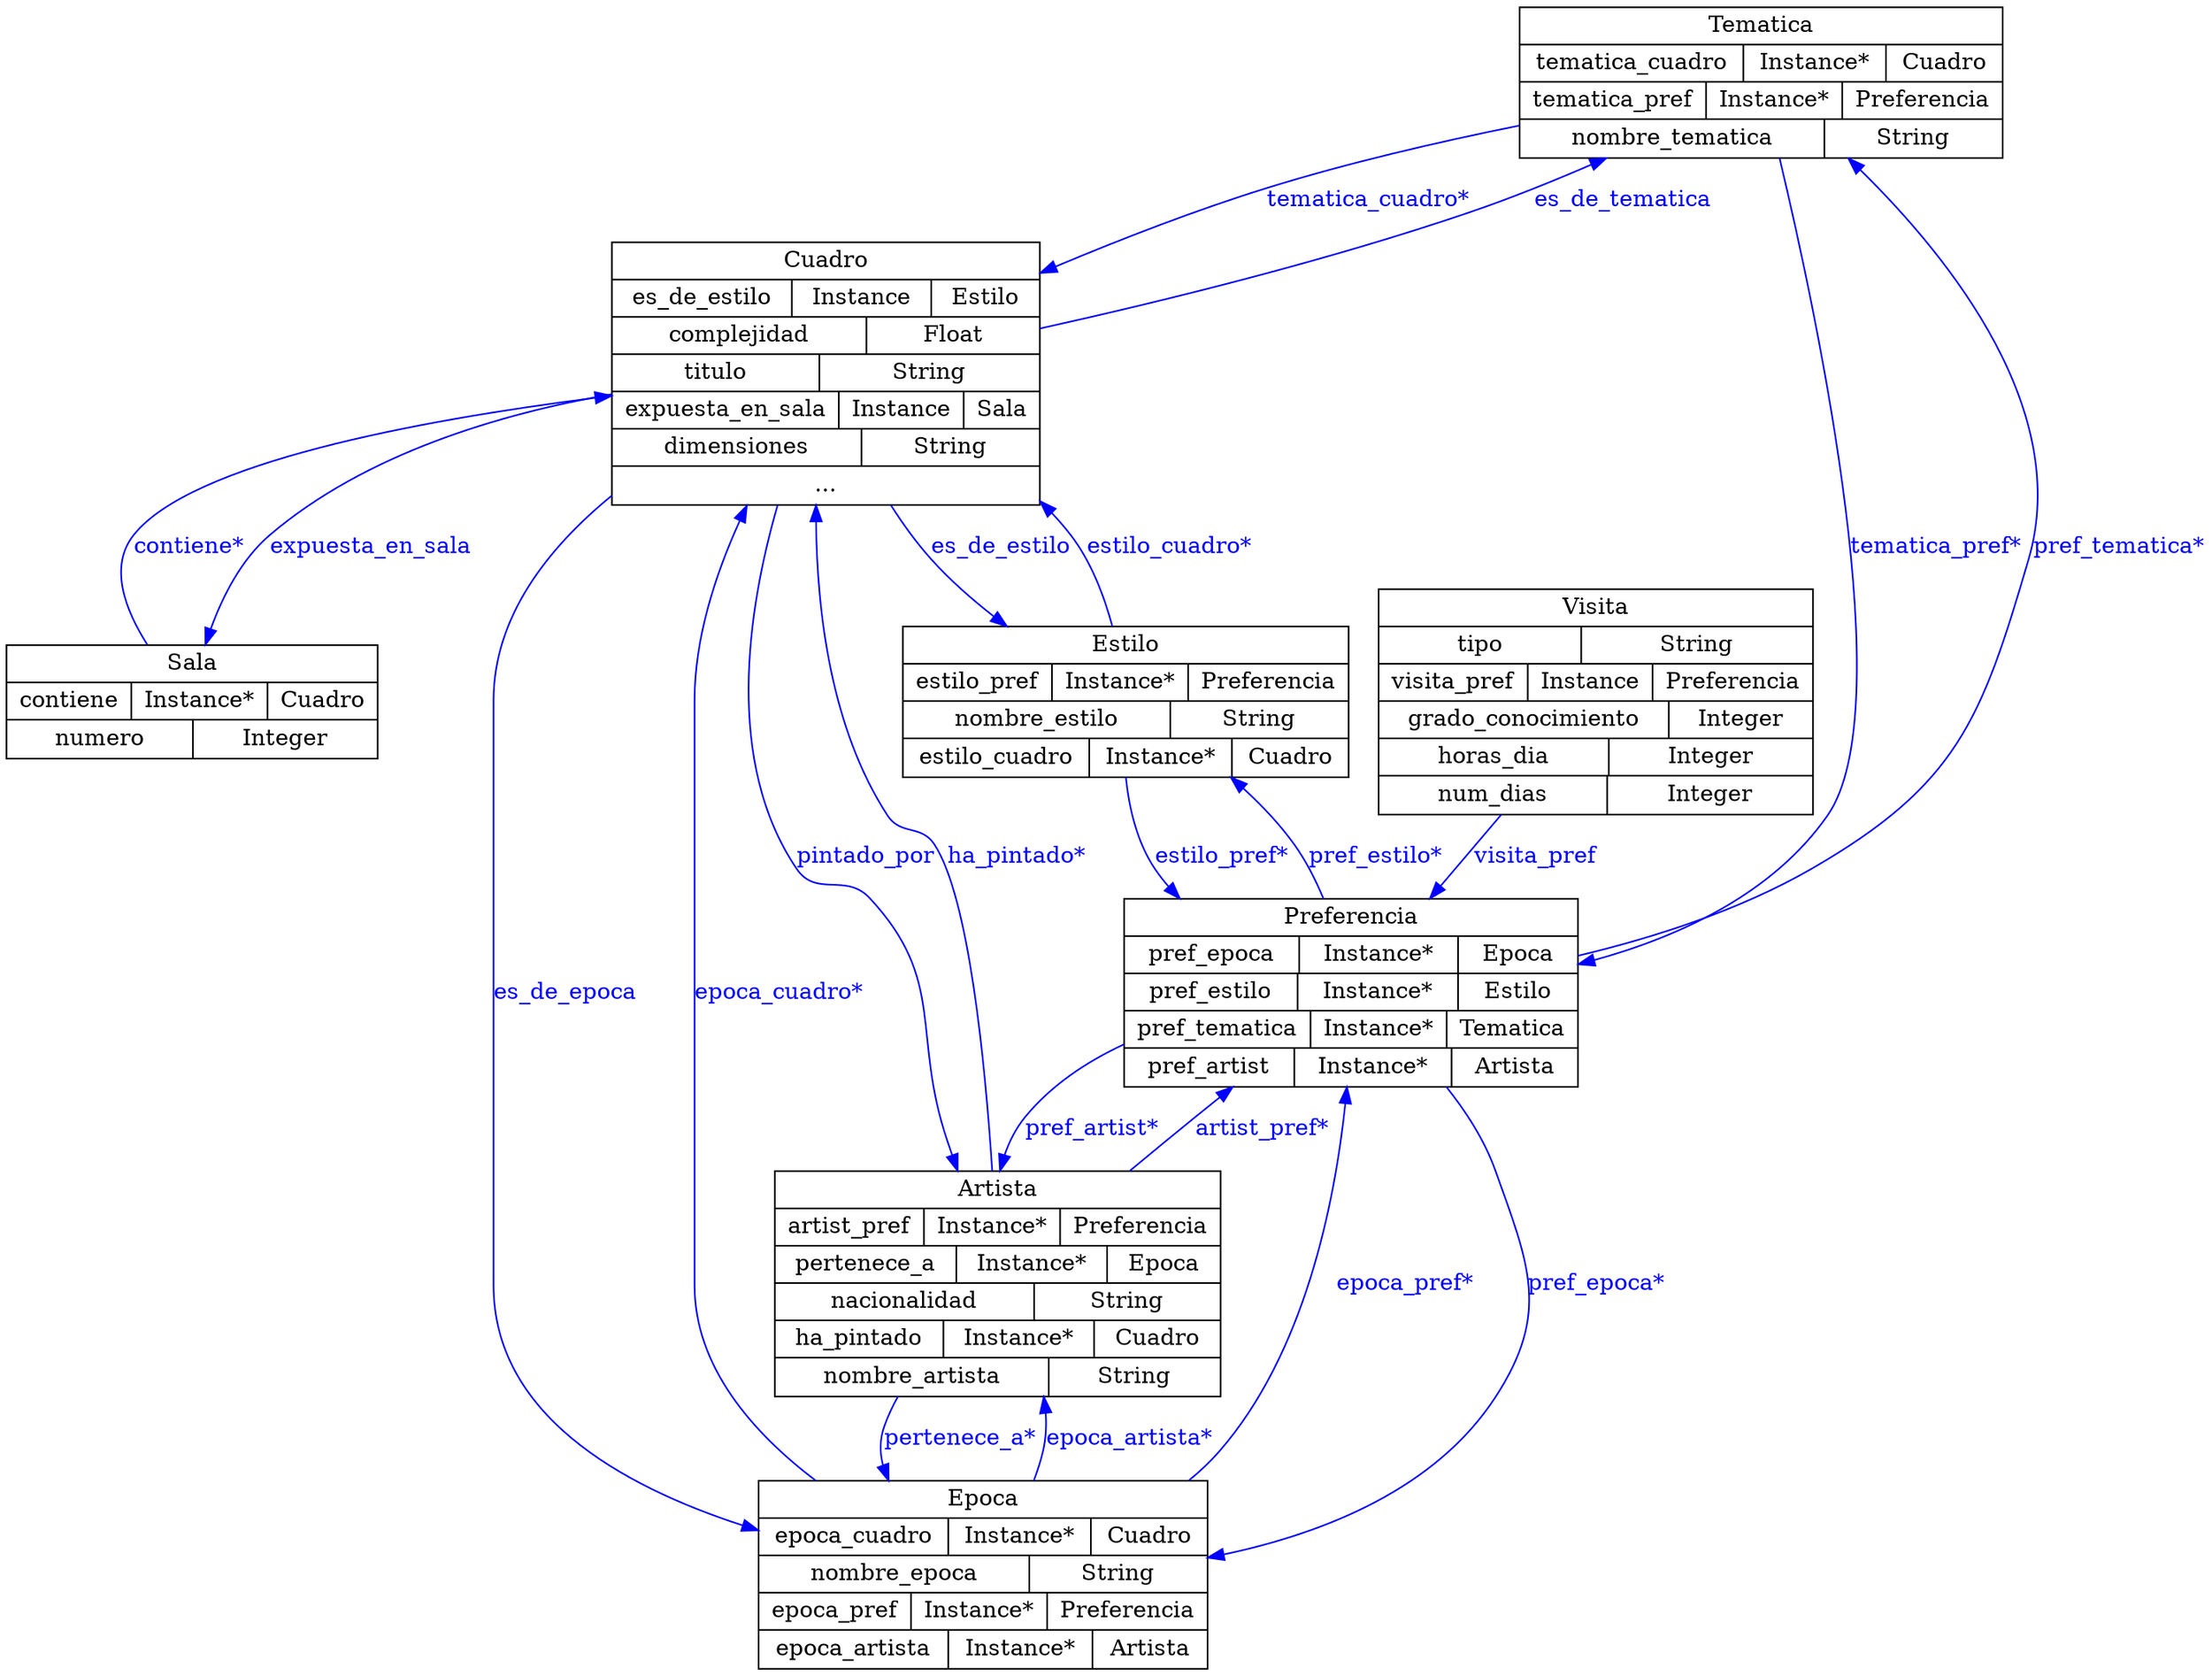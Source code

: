 digraph museum {
	graph [bb="0,0,1133,1020"];
	node [label="\N"];
	Tematica	[color="0.0,0.0,0.0",
		fontcolor="0.0,0.0,0.0",
		height=1.2917,
		label="{Tematica|{tematica_cuadro|Instance*|{Cuadro}}|{tematica_pref|Instance*|{Preferencia}}|{nombre_tematica|String}}",
		pos="847,973.5",
		rects="726.5,996.5,967.5,1019.5 726.5,973.5,836.5,996.5 836.5,973.5,907.5,996.5 907.5,973.5,967.5,996.5 726.5,950.5,818.5,973.5 818.5,950.5,\
888.5,973.5 888.5,950.5,967.5,973.5 726.5,927.5,878.5,950.5 878.5,927.5,967.5,950.5",
		shape=record,
		width=3.3472];
	Cuadro	[color="0.0,0.0,0.0",
		fontcolor="0.0,0.0,0.0",
		height=2.25,
		label="{Cuadro|{es_de_estilo|Instance|{Estilo}}|{complejidad|Float}|{titulo|String}|{expuesta_en_sala|Instance|{Sala}}|{dimensiones|String}|{\
...}}",
		pos="444,795",
		rects="335.5,852.5,552.5,875.5 335.5,829.5,427.5,852.5 427.5,829.5,497.5,852.5 497.5,829.5,552.5,852.5 335.5,806.5,463.5,829.5 463.5,806.5,\
552.5,829.5 335.5,783.5,440.5,806.5 440.5,783.5,552.5,806.5 335.5,760.5,449.5,783.5 449.5,760.5,512.5,783.5 512.5,760.5,552.5,783.5 \
335.5,737.5,461.5,760.5 461.5,737.5,552.5,760.5 335.5,714.5,552.5,737.5",
		shape=record,
		width=3.0139];
	Tematica -> Cuadro	[color="0.6666667,1.0,1.0",
		fontcolor="0.6666667,1.0,1.0",
		label="tematica_cuadro*",
		lp="724,901.5",
		pos="e,552.59,852.26 726.31,930.04 708.64,923.3 690.77,916.17 674,909 636.95,893.15 597.33,874.37 561.59,856.72",
		style=filled];
	Preferencia	[color="0.0,0.0,0.0",
		fontcolor="0.0,0.0,0.0",
		height=1.6111,
		label="{Preferencia|{pref_epoca|Instance*|{Epoca}}|{pref_estilo|Instance*|{Estilo}}|{pref_tematica|Instance*|{Tematica}}|{pref_artist|Instance*|{\
Artista}}}",
		pos="717,415",
		rects="602,449.5,832,472.5 602,426.5,691,449.5 691,426.5,770,449.5 770,426.5,832,449.5 602,403.5,690,426.5 690,403.5,772,426.5 772,403.5,\
832,426.5 602,380.5,694,403.5 694,380.5,764,403.5 764,380.5,832,403.5 602,357.5,687,380.5 687,357.5,768,380.5 768,357.5,832,380.5",
		shape=record,
		width=3.1944];
	Tematica -> Preferencia	[color="0.6666667,1.0,1.0",
		fontcolor="0.6666667,1.0,1.0",
		label="tematica_pref*",
		lp="1002.5,688.5",
		pos="e,832.02,437.87 874.94,927.36 878.21,921.29 881.32,915.07 884,909 919.22,829.17 1008.6,597.12 961,524 934.04,482.59 887.19,456.94 \
841.7,441.1",
		style=filled];
	Cuadro -> Tematica	[color="0.6666667,1.0,1.0",
		fontcolor="0.6666667,1.0,1.0",
		label=es_de_tematica,
		lp="836.5,901.5",
		pos="e,812.68,927.42 552.56,813.11 620.02,827.29 706.45,852.1 774,894 785.34,901.04 796.06,910.29 805.61,919.97",
		style=filled];
	Estilo	[color="0.0,0.0,0.0",
		fontcolor="0.0,0.0,0.0",
		height=1.2917,
		label="{Estilo|{estilo_pref|Instance*|{Preferencia}}|{nombre_estilo|String}|{estilo_cuadro|Instance*|{Cuadro}}}",
		pos="604,593.5",
		rects="491.5,616.5,716.5,639.5 491.5,593.5,567.5,616.5 567.5,593.5,637.5,616.5 637.5,593.5,716.5,616.5 491.5,570.5,626.5,593.5 626.5,570.5,\
716.5,593.5 491.5,547.5,584.5,570.5 584.5,547.5,655.5,570.5 655.5,547.5,716.5,570.5",
		shape=record,
		width=3.125];
	Cuadro -> Estilo	[color="0.6666667,1.0,1.0",
		fontcolor="0.6666667,1.0,1.0",
		label=es_de_estilo,
		lp="535,688.5",
		pos="e,541.18,639.57 478.22,714.25 484.7,702.6 491.99,691.14 500,681 509.67,668.75 521.33,657.04 533.29,646.4",
		style=filled];
	Epoca	[color="0.0,0.0,0.0",
		fontcolor="0.0,0.0,0.0",
		height=1.6111,
		label="{Epoca|{epoca_cuadro|Instance*|{Cuadro}}|{nombre_epoca|String}|{epoca_pref|Instance*|{Preferencia}}|{epoca_artista|Instance*|{Artista}}}",
		pos="533,58",
		rects="418.5,92.5,647.5,115.5 418.5,69.5,516.5,92.5 516.5,69.5,587.5,92.5 587.5,69.5,647.5,92.5 418.5,46.5,558.5,69.5 558.5,46.5,647.5,\
69.5 418.5,23.5,498.5,46.5 498.5,23.5,568.5,46.5 568.5,23.5,647.5,46.5 418.5,0.5,514.5,23.5 514.5,0.5,589.5,23.5 589.5,0.5,647.5,\
23.5",
		shape=record,
		width=3.1806];
	Cuadro -> Epoca	[color="0.6666667,1.0,1.0",
		fontcolor="0.6666667,1.0,1.0",
		label=es_de_epoca,
		lp="290.5,415",
		pos="e,418.31,83.525 335.39,730.39 292.39,696.5 253,650.24 253,594.5 253,594.5 253,594.5 253,235.5 253,156.42 333.91,111.36 408.74,86.593",
		style=filled];
	Artista	[color="0.0,0.0,0.0",
		fontcolor="0.0,0.0,0.0",
		height=1.9306,
		label="{Artista|{artist_pref|Instance*|{Preferencia}}|{pertenece_a|Instance*|{Epoca}}|{nacionalidad|String}|{ha_pintado|Instance*|{Cuadro}}|{\
nombre_artista|String}}",
		pos="534,236.5",
		rects="422.5,282.5,645.5,305.5 422.5,259.5,496.5,282.5 496.5,259.5,566.5,282.5 566.5,259.5,645.5,282.5 422.5,236.5,510.5,259.5 510.5,236.5,\
586.5,259.5 586.5,236.5,645.5,259.5 422.5,213.5,551.5,236.5 551.5,213.5,645.5,236.5 422.5,190.5,506.5,213.5 506.5,190.5,581.5,213.5 \
581.5,190.5,645.5,213.5 422.5,167.5,558.5,190.5 558.5,167.5,645.5,190.5",
		shape=record,
		width=3.0972];
	Cuadro -> Artista	[color="0.6666667,1.0,1.0",
		fontcolor="0.6666667,1.0,1.0",
		label=pintado_por,
		lp="457,498.5",
		pos="e,517.45,305.77 414.34,714.41 395.52,649.62 381.53,558.21 422,491 430.82,476.35 444.96,486.06 456,473 476.47,448.79 499.2,374.53 \
514.81,315.8",
		style=filled];
	Sala	[color="0.0,0.0,0.0",
		fontcolor="0.0,0.0,0.0",
		height=0.97222,
		label="{Sala|{contiene|Instance*|{Cuadro}}|{numero|Integer}}",
		pos="96,593.5",
		rects="0,605,192,628 0,582,63,605 63,582,133,605 133,582,192,605 0,559,98,582 98,559,192,582",
		shape=record,
		width=2.6667];
	Cuadro -> Sala	[color="0.6666667,1.0,1.0",
		fontcolor="0.6666667,1.0,1.0",
		label=expuesta_en_sala,
		lp="190,688.5",
		pos="e,103.41,628.45 335.23,781.18 272.01,768.71 194.51,744.19 141,696 124.14,680.81 113.27,658.13 106.44,638.05",
		style=filled];
	Preferencia -> Tematica	[color="0.6666667,1.0,1.0",
		fontcolor="0.6666667,1.0,1.0",
		label="pref_tematica*",
		lp="1091.5,688.5",
		pos="e,911.04,927.29 832.03,438.72 872.5,450.18 916.86,466.93 953,491 1031.6,543.33 1029.1,588.5 1048,681 1067.7,777.36 984.26,867.13 \
918.91,920.92",
		style=filled];
	Preferencia -> Estilo	[color="0.6666667,1.0,1.0",
		fontcolor="0.6666667,1.0,1.0",
		label="pref_estilo*",
		lp="728.5,498.5",
		pos="e,654.68,547.19 702.28,472.91 698.18,484.29 693.13,495.85 687,506 679.9,517.76 670.95,529.2 661.57,539.71",
		style=filled];
	Preferencia -> Epoca	[color="0.6666667,1.0,1.0",
		fontcolor="0.6666667,1.0,1.0",
		label="pref_epoca*",
		lp="841.5,236.5",
		pos="e,647.55,78.416 761.67,357.27 771.64,341.52 780.79,323.83 786,306 803.33,246.7 820.05,218.55 786,167 756.95,123.01 705.91,96.873 \
657.24,81.376",
		style=filled];
	Preferencia -> Artista	[color="0.6666667,1.0,1.0",
		fontcolor="0.6666667,1.0,1.0",
		label="pref_artist*",
		lp="589,331.5",
		pos="e,540.45,305.57 601.96,376.06 584.96,366.25 569.12,354.06 557,339 551.3,331.92 546.95,323.7 543.65,315.07",
		style=filled];
	Estilo -> Cuadro	[color="0.6666667,1.0,1.0",
		fontcolor="0.6666667,1.0,1.0",
		label="estilo_cuadro*",
		lp="624.5,688.5",
		pos="e,552.64,721.35 597.09,639.67 592.67,658.31 585.51,679.39 574,696 569.74,702.15 564.97,708.07 559.84,713.75",
		style=filled];
	Estilo -> Preferencia	[color="0.6666667,1.0,1.0",
		fontcolor="0.6666667,1.0,1.0",
		label="estilo_pref*",
		lp="653.5,498.5",
		pos="e,633.43,472.84 603.95,547.34 605.68,528.81 610.05,507.81 620,491 622.08,487.49 624.38,484.09 626.88,480.8",
		style=filled];
	Epoca -> Cuadro	[color="0.6666667,1.0,1.0",
		fontcolor="0.6666667,1.0,1.0",
		label="epoca_cuadro*",
		lp="408,415",
		pos="e,396.08,714.36 436.16,115.86 398.4,145.79 364,186.5 364,235.5 364,594.5 364,594.5 364,594.5 364,632.36 376.57,671.55 391.74,705.06",
		style=filled];
	Epoca -> Preferencia	[color="0.6666667,1.0,1.0",
		fontcolor="0.6666667,1.0,1.0",
		label="epoca_pref*",
		lp="746.5,236.5",
		pos="e,715.62,357.35 631.57,115.69 637.61,121.38 643.18,127.49 648,134 694.26,196.47 709.79,286.17 714.84,347.08",
		style=filled];
	Epoca -> Artista	[color="0.6666667,1.0,1.0",
		fontcolor="0.6666667,1.0,1.0",
		label="epoca_artista*",
		lp="603,141.5",
		pos="e,559.64,167.3 555.73,115.77 557.47,121.85 558.95,128 560,134 561.32,141.54 561.5,149.34 560.88,157.11",
		style=filled];
	Artista -> Cuadro	[color="0.6666667,1.0,1.0",
		fontcolor="0.6666667,1.0,1.0",
		label="ha_pintado*",
		lp="537,498.5",
		pos="e,444.48,714.33 533.96,305.72 531.7,361.59 523.28,441.63 496,506 492.05,515.33 485.95,514.67 482,524 457.9,580.92 448.5,650.03 445.07,\
704.07",
		style=filled];
	Artista -> Preferencia	[color="0.6666667,1.0,1.0",
		fontcolor="0.6666667,1.0,1.0",
		label="artist_pref*",
		lp="671,331.5",
		pos="e,657.79,357.1 604.58,305.77 616.08,316.88 627.87,328.27 639,339 642.71,342.58 646.52,346.25 650.36,349.95",
		style=filled];
	Artista -> Epoca	[color="0.6666667,1.0,1.0",
		fontcolor="0.6666667,1.0,1.0",
		label="pertenece_a*",
		lp="519,141.5",
		pos="e,484.98,115.76 488.53,167.12 485.93,161.16 483.69,155.08 482,149 479.81,141.09 480.02,133.14 481.85,125.41",
		style=filled];
	Visita	[color="0.0,0.0,0.0",
		fontcolor="0.0,0.0,0.0",
		height=1.9306,
		label="{Visita|{tipo|String}|{visita_pref|Instance|{Preferencia}}|{grado_conocimiento|Integer}|{horas_dia|Integer}|{num_dias|Integer}}",
		pos="843,593.5",
		rects="734.5,639.5,951.5,662.5 734.5,616.5,836.5,639.5 836.5,616.5,951.5,639.5 734.5,593.5,809.5,616.5 809.5,593.5,872.5,616.5 872.5,593.5,\
951.5,616.5 734.5,570.5,881.5,593.5 881.5,570.5,951.5,593.5 734.5,547.5,850.5,570.5 850.5,547.5,951.5,570.5 734.5,524.5,850.5,547.5 \
850.5,524.5,951.5,547.5",
		shape=record,
		width=3.0139];
	Visita -> Preferencia	[color="0.6666667,1.0,1.0",
		fontcolor="0.6666667,1.0,1.0",
		label=visita_pref,
		lp="809.5,498.5",
		pos="e,757.42,472.62 794.29,524.26 784.1,509.99 773.38,494.98 763.28,480.84",
		style=filled];
	Sala -> Cuadro	[color="0.6666667,1.0,1.0",
		fontcolor="0.6666667,1.0,1.0",
		label="contiene*",
		lp="98,688.5",
		pos="e,335.13,780.18 74.497,628.09 63.809,649.43 56.038,676.6 71,696 102.13,736.37 228.19,763.38 325.24,778.65",
		style=filled];
}
